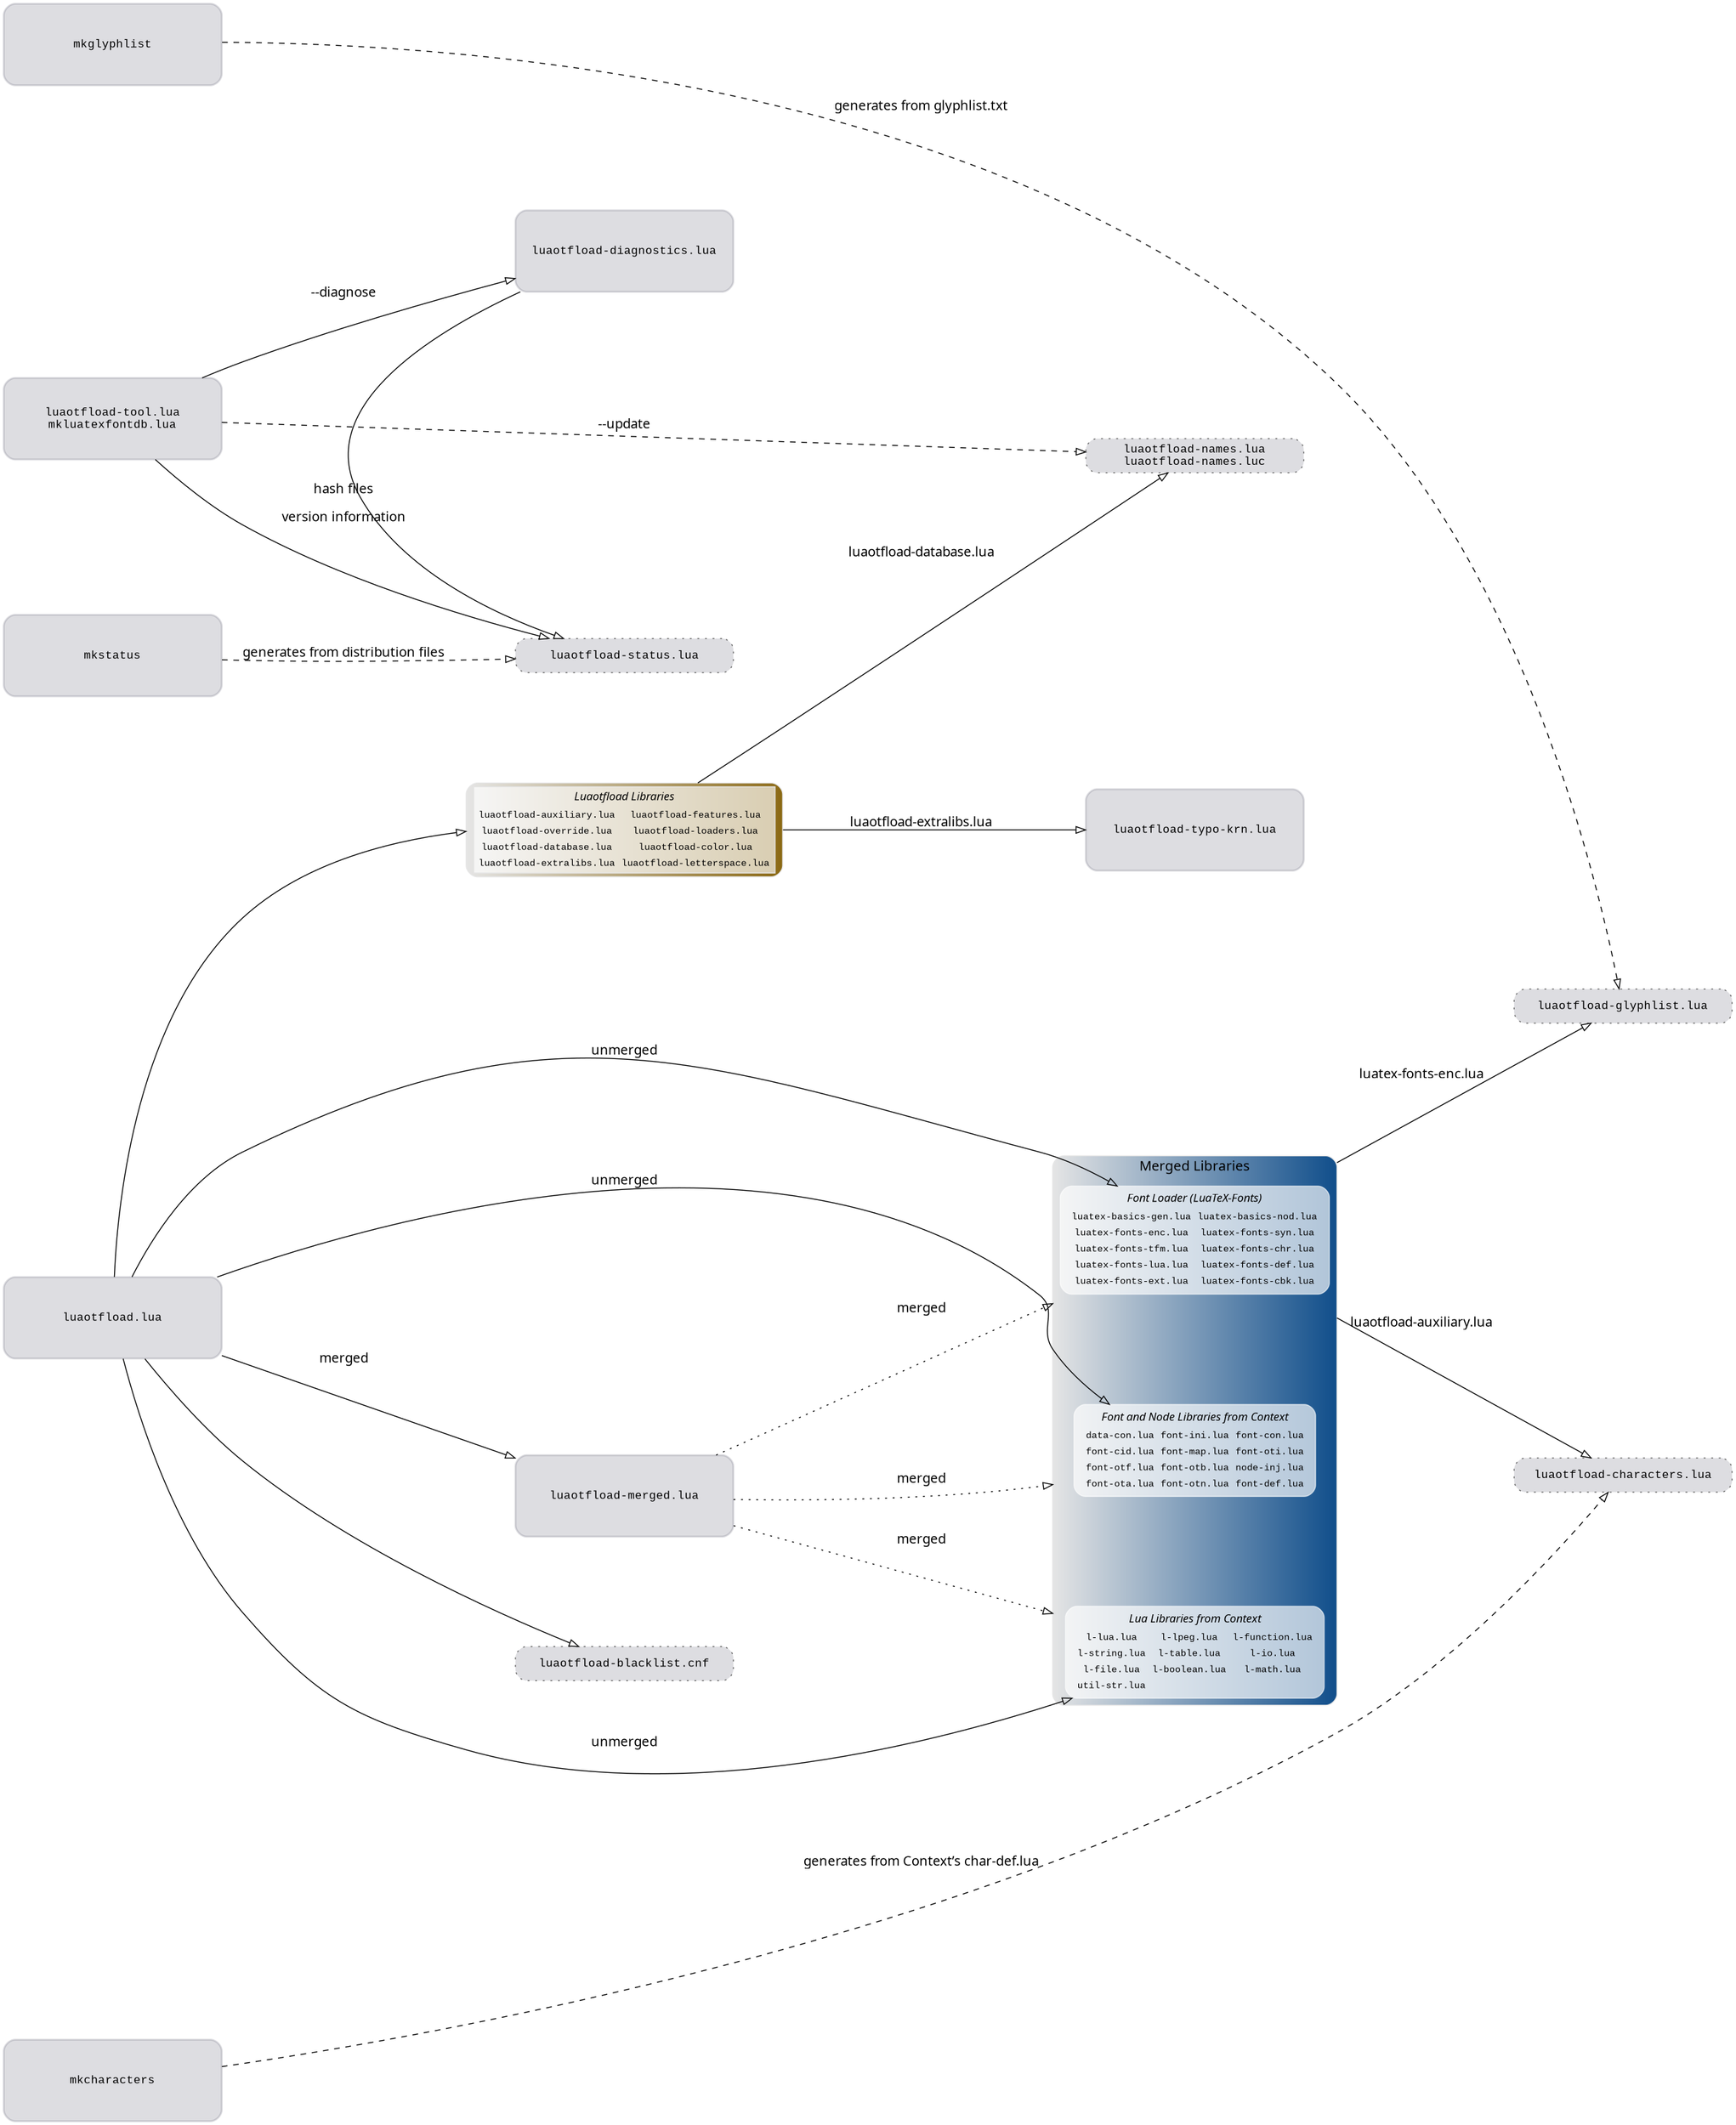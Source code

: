 strict digraph luaotfload_files { //looks weird with circo ...
    compound       = true;

//  label          = "Schematic of the files included in Luaotfload.";
//  labelloc       = "b";

    fontsize       = "14.4";
    labelfontname  = "Iwona Medium Regular";
    fontname       = "Iwona Light Regular";
    size           = "21cm";

    rankdir        = LR;
    ranksep  = 0.618;
    nodesep  = 1.618;

    edge [
        arrowhead = onormal,
        fontname  = "Iwona Cond Regular",
        penwidth  = 1.0,
    ];
    node [
        //penwidth = 0.7,
        fontname = "Liberation Mono",
        fontsize = 12,
    ];

/* ····································································
 * file structure
 * ································································· */
    fontdbutil  -> font_names   [label="--update",
                                 style=dashed]

    luaotfload -> otfl_fonts_merged [label="merged"]
    luaotfload -> merged_lua_libs     [label="unmerged", style=solid]
    luaotfload -> merged_luatex_fonts [label="unmerged", style=solid]
    luaotfload -> merged_context_libs [label="unmerged", style=solid]

    luaotfload -> luaotfload_libs
    luaotfload -> otfl_blacklist_cnf

    otfl_fonts_merged -> merged_lua_libs     [label="merged",
                                              style=dotted,
                                              lhead=cluster_merged]
    otfl_fonts_merged -> merged_luatex_fonts [label="merged",
                                              style=dotted,
                                              lhead=cluster_merged]
    otfl_fonts_merged -> merged_context_libs [label="merged",
                                              style=dotted,
                                              lhead=cluster_merged]

    merged_luatex_fonts -> font_age [label="luatex-fonts-enc.lua",
                                     ltail=cluster_merged]

    fontdbutil -> fontdbutil_diagnostics [label="--diagnose"]

    fontdbutil -> status [label="version information"]

    fontdbutil_diagnostics -> status [constraint=no, label="hash files"]

    merged_luatex_fonts -> characters [label="luaotfload-auxiliary.lua",
                                       ltail=cluster_merged]

    luaotfload_libs -> font_names [label="luaotfload-database.lua"]
    luaotfload_libs -> typo_krn   [label="luaotfload-extralibs.lua"]

    mkstatus    -> status     [label="generates from distribution files",
                               style=dashed]

    mkglyphlist -> font_age     [label="generates from glyphlist.txt",
                                 style=dashed]

    mkcharacters -> characters     [label="generates from Context’s char-def.lua",
                                    style=dashed]

    subgraph { rank = same;
               mkcharacters;
               mkglyphlist;
               mkstatus;
               fontdbutil;
               luaotfload }

/* ····································································
 * main files
 * ································································· */

    fontdbutil        [label  = "luaotfload-tool.lua\nmkluatexfontdb.lua",
                       shape  = rect,
                       width  = "3.2cm",
                       height = "1.2cm",
                       color  = "#01012222",
                       style  = "filled,rounded",
                       penwidth=2]

    fontdbutil_diagnostics [label  = "luaotfload-diagnostics.lua",
                            shape  = rect,
                            width  = "3.2cm",
                            height = "1.2cm",
                            color  = "#01012222",
                            style  = "filled,rounded",
                            penwidth=2]

    mkstatus          [label  = "mkstatus",
                       shape  = rect,
                       width  = "3.2cm",
                       height = "1.2cm",
                       color  = "#01012222",
                       style  = "filled,rounded",
                       penwidth=2]

    mkglyphlist       [label  = "mkglyphlist",
                       shape  = rect,
                       width  = "3.2cm",
                       height = "1.2cm",
                       color  = "#01012222",
                       style  = "filled,rounded",
                       penwidth=2]

    mkcharacters      [label  = "mkcharacters",
                       shape  = rect,
                       width  = "3.2cm",
                       height = "1.2cm",
                       color  = "#01012222",
                       style  = "filled,rounded",
                       penwidth=2]

    luaotfload        [label  = "luaotfload.lua",
                       shape  = rect,
                       width  = "3.2cm",
                       height = "1.2cm",
                       color  = "#01012222",
                       style  = "filled,rounded",
                       penwidth=2]
    /*
     *otfl_fonts        [label = "luaotfload-fonts.lua",
     *                   shape = rect,
     *                   width  = "3.2cm",
     *                   height = "1.2cm",
     *                   color  = "#01012222",
     *                   style  = "filled,rounded",
     *                   penwidth=2]
     */
    otfl_fonts_merged [label = "luaotfload-merged.lua",
                       shape = rect,
                       width  = "3.2cm",
                       height = "1.2cm",
                       color  = "#01012222",
                       style  = "filled,rounded",
                       penwidth=2]

    typo_krn [label  = "luaotfload-typo-krn.lua",
              shape  = rect,
              width  = "3.2cm",
              height = "1.2cm",
              color  = "#01012222",
              style  = "filled,rounded",
              penwidth=2]

/* ····································································
 * luaotfload files
 * ································································· */


    characters [style      = "filled,dashed",
                shape      = rect,
                width      = "3.2cm",
                fillcolor  = "#01012222",
                color      = grey40,
                style      = "filled,dotted,rounded",
                label      = "luaotfload-characters.lua"]

    font_age [style      = "filled,dashed",
              shape      = rect,
              width      = "3.2cm",
              fillcolor  = "#01012222",
              color      = grey40,
              style      = "filled,dotted,rounded",
              label      = "luaotfload-glyphlist.lua"]

    font_names [style      = "filled,dashed",
                shape      = rect,
                width      = "3.2cm",
                fillcolor  = "#01012222",
                color      = grey40,
                style      = "filled,dotted,rounded",
                label      = "luaotfload-names.lua\nluaotfload-names.luc"]

    status [style      = "filled,dashed",
            shape      = rect,
            width      = "3.2cm",
            fillcolor  = "#01012222",
            color      = grey40,
            style      = "filled,dotted,rounded",
            label      = "luaotfload-status.lua"]

    otfl_blacklist_cnf [style      = "filled,dashed",
                        shape      = rect,
                        width      = "3.2cm",
                        fillcolor  = "#01012222",
                        color      = grey40,
                        style      = "filled,dotted,rounded",
                        label      = "luaotfload-blacklist.cnf"]

    luaotfload_libs [
        shape      = box,
        style      = "filled,rounded",
        color      = "grey90:goldenrod4",
        fontsize   = 10,
        label      = <
            <table cellborder="0" bgcolor="#FFFFFFAA">
                <th> <td colspan="2"> <font point-size="12" face="Iwona Italic">Luaotfload Libraries</font> </td> </th>
                <tr> <td>luaotfload-auxiliary.lua</td>  <td>luaotfload-features.lua</td>    </tr>
                <tr> <td>luaotfload-override.lua</td>   <td>luaotfload-loaders.lua</td>     </tr>
                <tr> <td>luaotfload-database.lua</td>   <td>luaotfload-color.lua</td>       </tr>
                <tr> <td>luaotfload-extralibs.lua</td>  <td>luaotfload-letterspace.lua</td> </tr>
            </table>
        >,
    ]

/* ····································································
 * merged files
 * ································································· */

   subgraph cluster_merged {
       node [style=filled, color=white];
       style     = "filled,rounded";
       color     = "grey90:dodgerblue4";
       //nodesep   = "3.0";
       rank      = same;
       label     = "Merged Libraries";
       gradientangle=0;
       merged_lua_libs;
       merged_luatex_fonts;
       merged_context_libs;
   }

    otfl_fonts_merged -> merged_lua_libs
    otfl_fonts_merged -> merged_luatex_fonts
    otfl_fonts_merged -> merged_context_libs

    merged_lua_libs [
        shape      = box,
        style      = "filled,rounded",
        color      = "#FFFFFFAA",
        fontsize   = 10,
        label      = <
            <table border="0">
                <th> <td colspan="3"> <font point-size="12" face="Iwona Italic">Lua Libraries from Context</font> </td> </th>
                <tr> <td>l-lua.lua</td>     <td>l-lpeg.lua</td>    <td>l-function.lua</td>  </tr>
                <tr> <td>l-string.lua</td>  <td>l-table.lua</td>   <td>l-io.lua</td>        </tr>
                <tr> <td>l-file.lua</td>    <td>l-boolean.lua</td> <td>l-math.lua</td>      </tr>
                <tr> <td>util-str.lua</td>                                                  </tr>
            </table>
        >,
    ]

    merged_luatex_fonts [
        shape      = box,
        style      = "filled,rounded",
        color      = "#FFFFFFAA",
        fontsize   = 10,
        label      = <
            <table border="0">
                <th> <td colspan="2"> <font point-size="12" face="Iwona Italic">Font Loader (LuaTeX-Fonts)</font> </td> </th>
                <tr> <td>luatex-basics-gen.lua</td> <td>luatex-basics-nod.lua</td> </tr>
                <tr> <td>luatex-fonts-enc.lua</td>  <td>luatex-fonts-syn.lua</td> </tr>
                <tr> <td>luatex-fonts-tfm.lua</td>  <td>luatex-fonts-chr.lua</td> </tr>
                <tr> <td>luatex-fonts-lua.lua</td>  <td>luatex-fonts-def.lua</td> </tr>
                <tr> <td>luatex-fonts-ext.lua</td>  <td>luatex-fonts-cbk.lua</td> </tr>
            </table>
        >,
    ]

    merged_context_libs [
        shape      = box,
        style      = "filled,rounded",
        color      = "#FFFFFFAA",
        fontsize   = 10,
        label      = <
            <table border="0">
                <th> <td colspan="3"> <font point-size="12" face="Iwona Italic"> Font and Node Libraries from Context </font> </td> </th>
                <tr> <td>data-con.lua</td> <td>font-ini.lua</td> <td>font-con.lua</td> </tr>
                <tr> <td>font-cid.lua</td> <td>font-map.lua</td> <td>font-oti.lua</td> </tr>
                <tr> <td>font-otf.lua</td> <td>font-otb.lua</td> <td>node-inj.lua</td> </tr>
                <tr> <td>font-ota.lua</td> <td>font-otn.lua</td> <td>font-def.lua</td> </tr>
            </table>
        >,
    ]
}

// vim:ft=dot:sw=4:ts=4:expandtab
